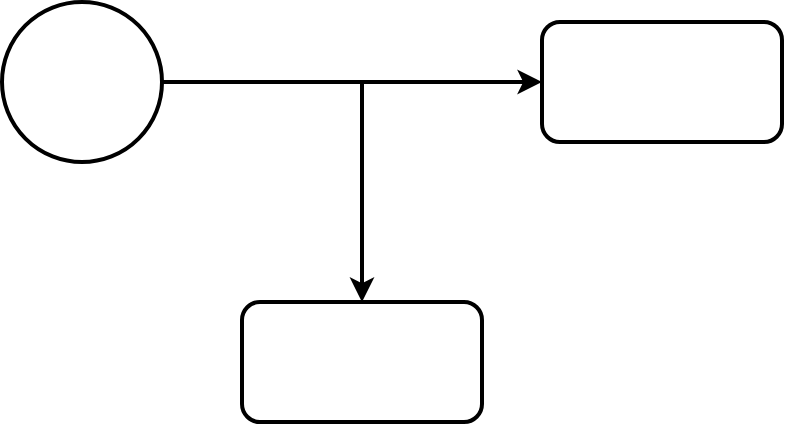 <mxfile version="14.4.3" type="github">
  <diagram id="5OKk2PjNo9qHJ0oYJt4p" name="Page-1">
    <mxGraphModel dx="780" dy="1112" grid="1" gridSize="10" guides="1" tooltips="1" connect="1" arrows="1" fold="1" page="1" pageScale="1" pageWidth="827" pageHeight="1169" math="0" shadow="0">
      <root>
        <mxCell id="0" />
        <mxCell id="1" parent="0" />
        <mxCell id="vTO5dVYhkEbaRum-o0xt-2" value="" style="rounded=1;whiteSpace=wrap;html=1;strokeWidth=2;" vertex="1" parent="1">
          <mxGeometry x="480" y="310" width="120" height="60" as="geometry" />
        </mxCell>
        <mxCell id="vTO5dVYhkEbaRum-o0xt-4" style="edgeStyle=orthogonalEdgeStyle;rounded=0;orthogonalLoop=1;jettySize=auto;html=1;exitX=1;exitY=0.5;exitDx=0;exitDy=0;entryX=0;entryY=0.5;entryDx=0;entryDy=0;strokeWidth=2;" edge="1" parent="1" source="vTO5dVYhkEbaRum-o0xt-3" target="vTO5dVYhkEbaRum-o0xt-2">
          <mxGeometry relative="1" as="geometry" />
        </mxCell>
        <mxCell id="vTO5dVYhkEbaRum-o0xt-6" style="edgeStyle=orthogonalEdgeStyle;rounded=0;orthogonalLoop=1;jettySize=auto;html=1;exitX=1;exitY=0.5;exitDx=0;exitDy=0;strokeWidth=2;" edge="1" parent="1" source="vTO5dVYhkEbaRum-o0xt-3" target="vTO5dVYhkEbaRum-o0xt-5">
          <mxGeometry relative="1" as="geometry" />
        </mxCell>
        <mxCell id="vTO5dVYhkEbaRum-o0xt-3" value="" style="ellipse;whiteSpace=wrap;html=1;aspect=fixed;strokeWidth=2;" vertex="1" parent="1">
          <mxGeometry x="210" y="300" width="80" height="80" as="geometry" />
        </mxCell>
        <mxCell id="vTO5dVYhkEbaRum-o0xt-5" value="" style="rounded=1;whiteSpace=wrap;html=1;strokeWidth=2;" vertex="1" parent="1">
          <mxGeometry x="330" y="450" width="120" height="60" as="geometry" />
        </mxCell>
      </root>
    </mxGraphModel>
  </diagram>
</mxfile>
